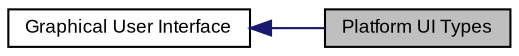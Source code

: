 digraph structs
{
  bgcolor="transparent";
  edge [fontname="Arial",fontsize="9",labelfontname="Arial",labelfontsize="9"];
  node [fontname="Arial",fontsize="9",shape=record];
  rankdir=LR;
  Node0 [label="Platform UI Types",height=0.2,width=0.4,color="black", fillcolor="grey75", style="filled" fontcolor="black"];
  Node1 [label="Graphical User Interface",height=0.2,width=0.4,color="black",URL="$group__pluginGUI.html"];
  Node1->Node0 [shape=plaintext, color="midnightblue", dir="back", style="solid"];
}
